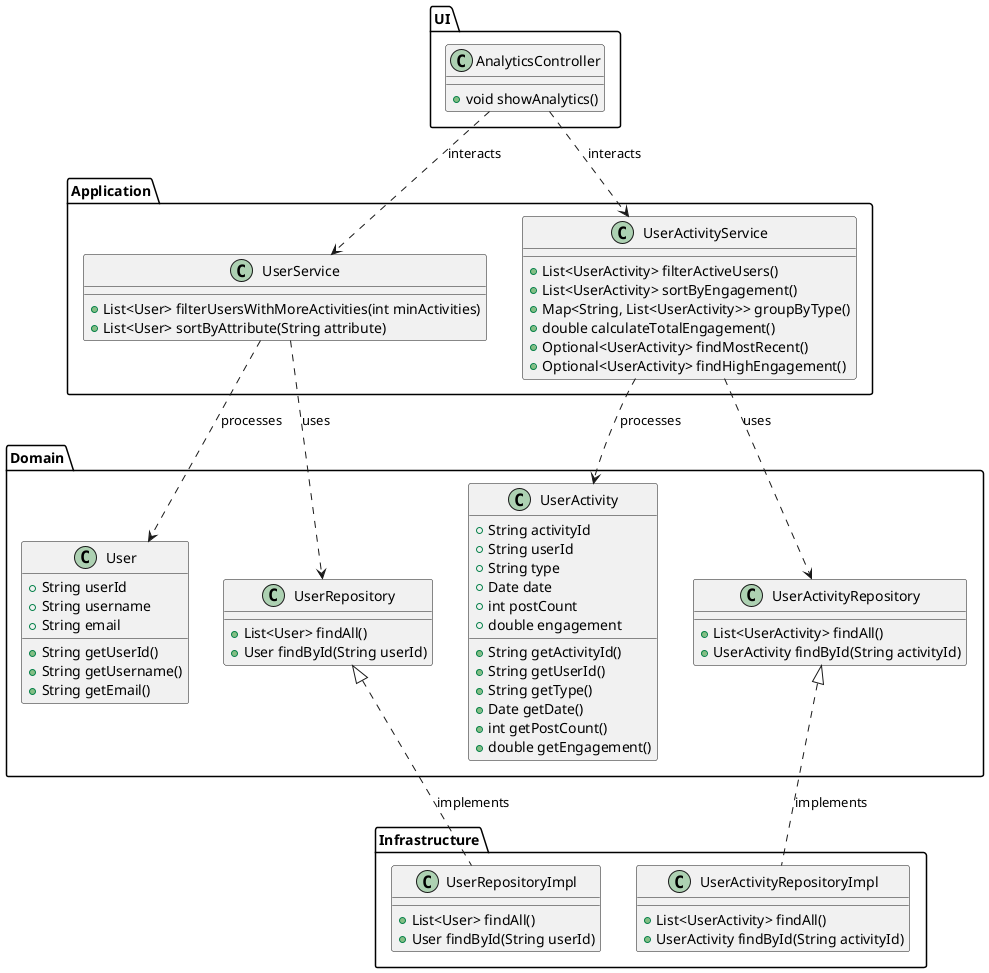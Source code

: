 
### Revised UML Diagram (PlantUML)

Here’s an updated PlantUML diagram reflecting the separation of `User` and `UserActivity`:

```plantuml
@startuml

package "Domain" {
    class User {
        +String userId
        +String username
        +String email
        +String getUserId()
        +String getUsername()
        +String getEmail()
    }

    class UserActivity {
        +String activityId
        +String userId
        +String type
        +Date date
        +int postCount
        +double engagement
        +String getActivityId()
        +String getUserId()
        +String getType()
        +Date getDate()
        +int getPostCount()
        +double getEngagement()
    }

    class UserRepository {
        +List<User> findAll()
        +User findById(String userId)
    }

    class UserActivityRepository {
        +List<UserActivity> findAll()
        +UserActivity findById(String activityId)
    }
}

package "Application" {
    class UserService {
        +List<User> filterUsersWithMoreActivities(int minActivities)
        +List<User> sortByAttribute(String attribute)
    }

    class UserActivityService {
        +List<UserActivity> filterActiveUsers()
        +List<UserActivity> sortByEngagement()
        +Map<String, List<UserActivity>> groupByType()
        +double calculateTotalEngagement()
        +Optional<UserActivity> findMostRecent()
        +Optional<UserActivity> findHighEngagement()
    }
}

package "Infrastructure" {
    class UserRepositoryImpl {
        +List<User> findAll()
        +User findById(String userId)
    }

    class UserActivityRepositoryImpl {
        +List<UserActivity> findAll()
        +UserActivity findById(String activityId)
    }
}

package "UI" {
    class AnalyticsController {
        +void showAnalytics()
    }
}

UserRepository <|.. UserRepositoryImpl : implements
UserActivityRepository <|.. UserActivityRepositoryImpl : implements
UserService ..> UserRepository : uses
UserActivityService ..> UserActivityRepository : uses
UserService ..> User : processes
UserActivityService ..> UserActivity : processes
AnalyticsController ..> UserService : interacts
AnalyticsController ..> UserActivityService : interacts

@enduml

